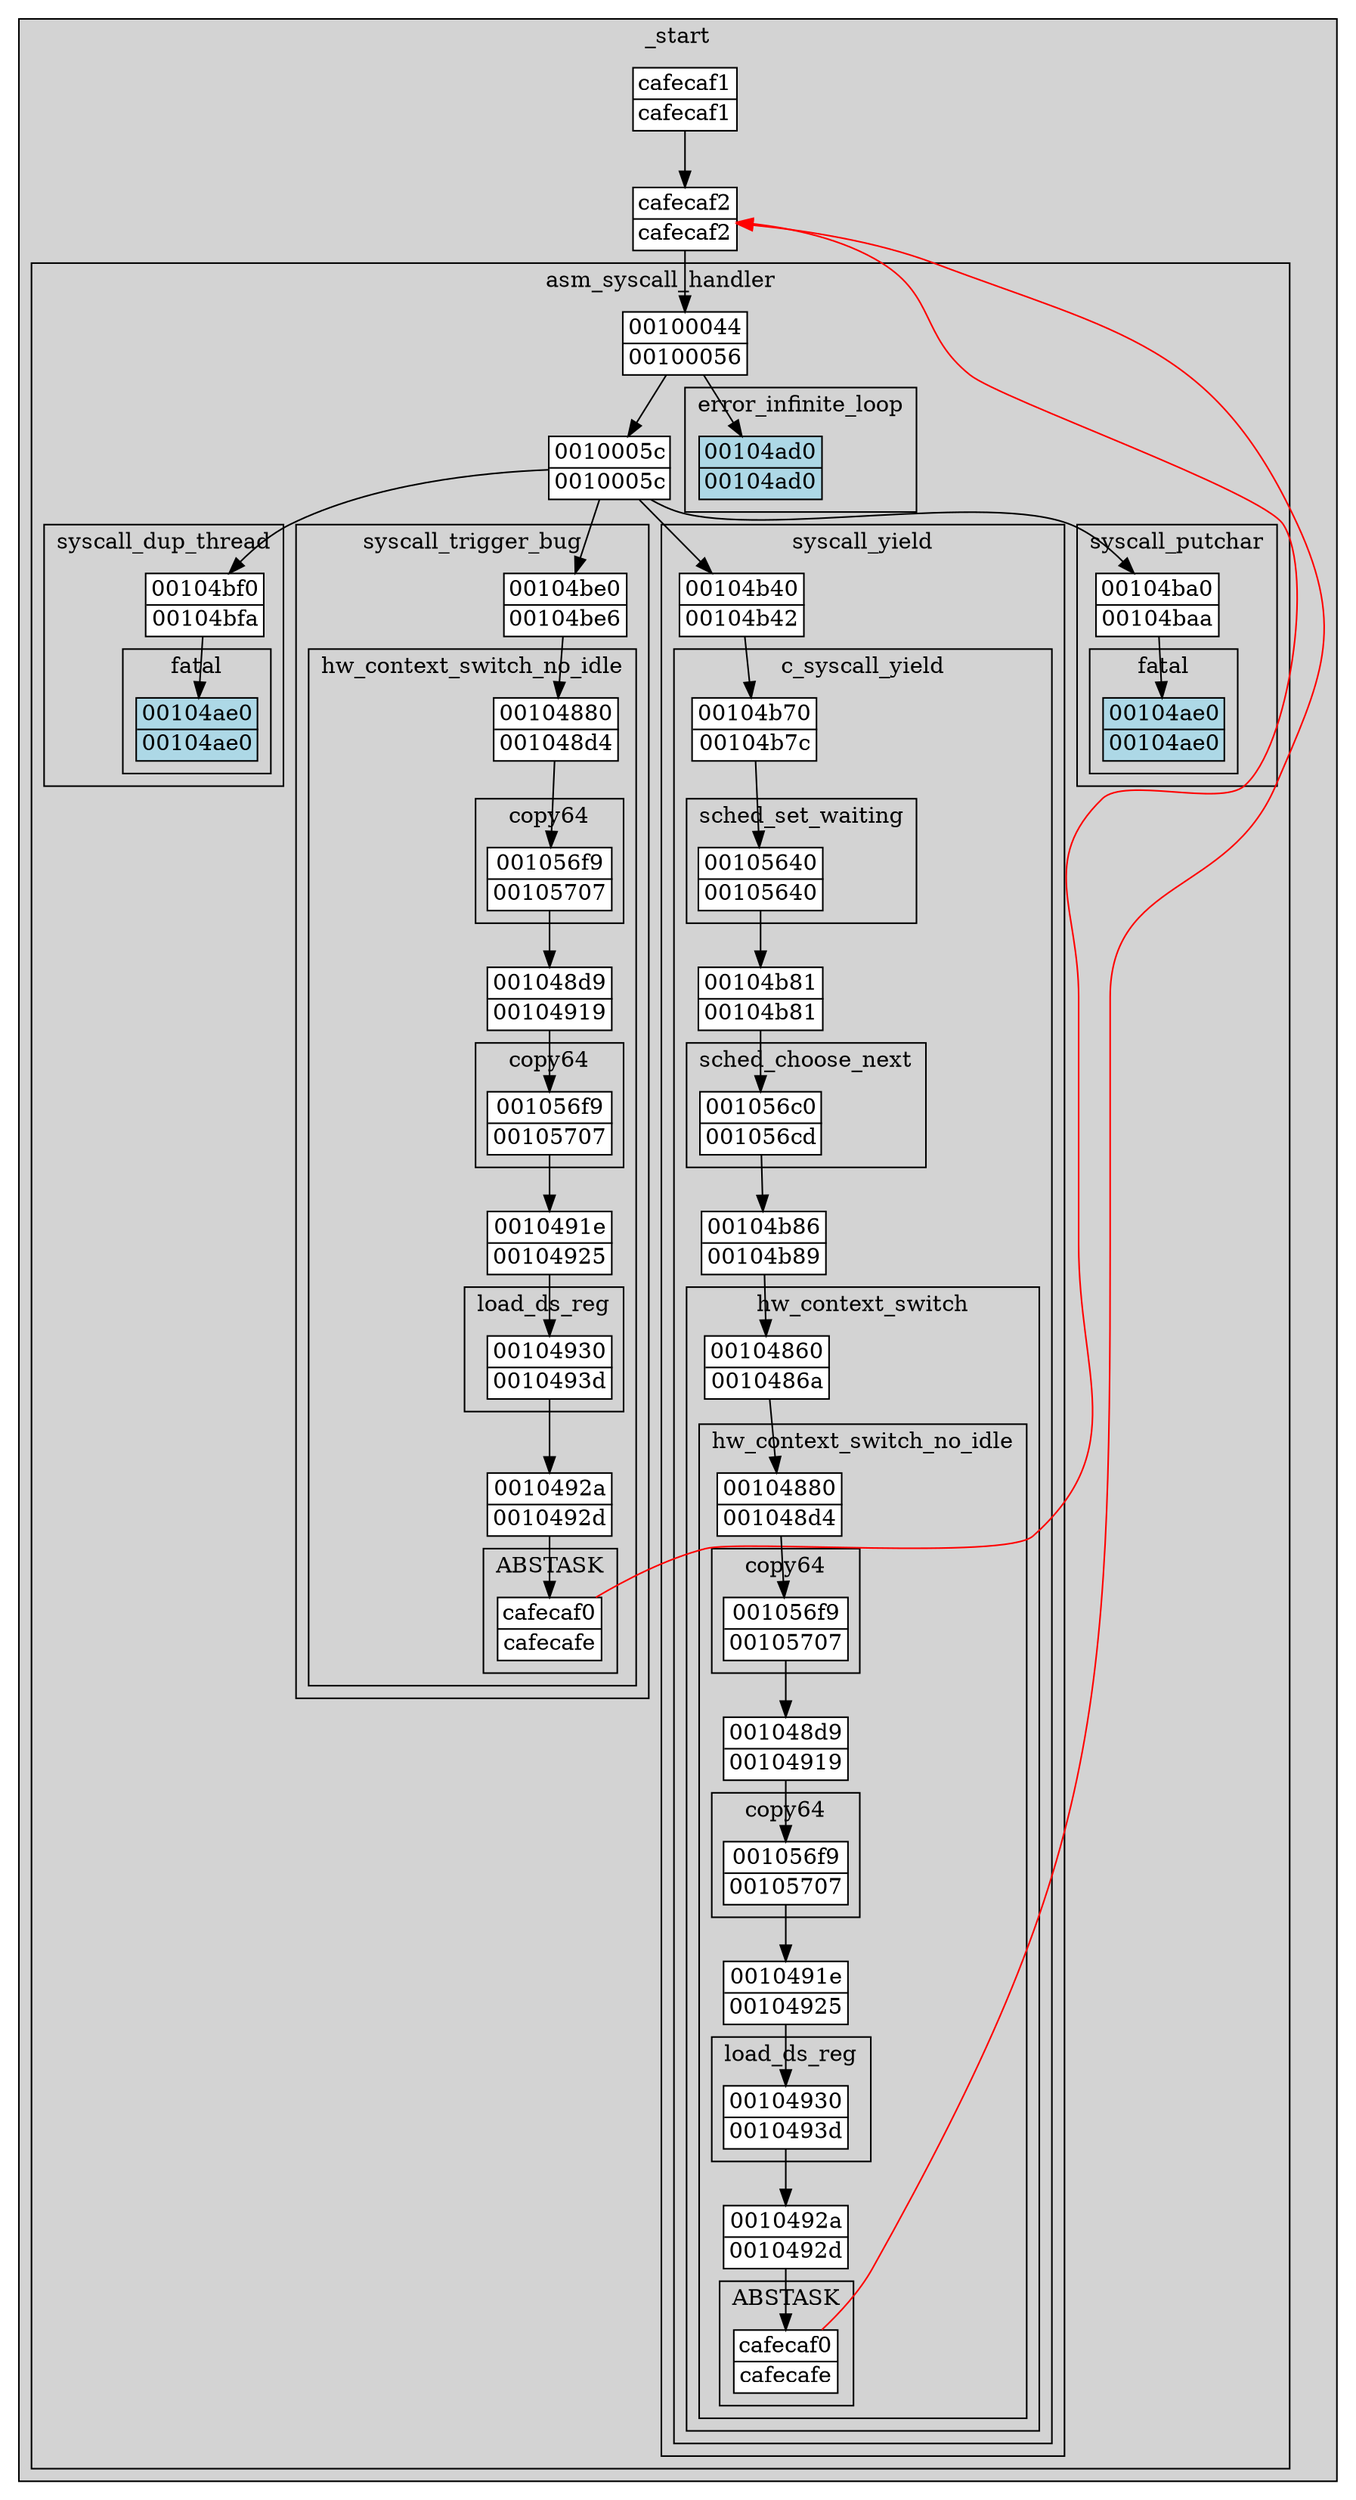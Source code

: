 digraph G {
node[fillcolor=white style="filled,solid" shape=none margin=0];
"00104b86_00104b42_0010005c_cafecaf2" -> "00104860_00104b89_00104b42_0010005c_cafecaf2";
"001056f9_001048d4_00104be6_0010005c_cafecaf2" -> "001048d9_00104be6_0010005c_cafecaf2";
"00104b70_00104b42_0010005c_cafecaf2" -> "00105640_00104b7c_00104b42_0010005c_cafecaf2";
"00104bf0_0010005c_cafecaf2" -> "00104ae0_00104bfa_0010005c_cafecaf2";
"cafecaf2" -> "00100044_cafecaf2";
"0010492a_00104be6_0010005c_cafecaf2" -> "cafecaf0_0010492d_00104be6_0010005c_cafecaf2";
"00104880_0010486a_00104b89_00104b42_0010005c_cafecaf2" -> "001056f9_001048d4_0010486a_00104b89_00104b42_0010005c_cafecaf2";
"00104be0_0010005c_cafecaf2" -> "00104880_00104be6_0010005c_cafecaf2";
"cafecaf0_0010492d_00104be6_0010005c_cafecaf2" -> "cafecaf2" [color=red constraint=false];
"001056f9_001048d4_0010486a_00104b89_00104b42_0010005c_cafecaf2" -> "001048d9_0010486a_00104b89_00104b42_0010005c_cafecaf2";
"001056f9_00104919_00104be6_0010005c_cafecaf2" -> "0010491e_00104be6_0010005c_cafecaf2";
"00104b40_0010005c_cafecaf2" -> "00104b70_00104b42_0010005c_cafecaf2";
"00104ba0_0010005c_cafecaf2" -> "00104ae0_00104baa_0010005c_cafecaf2";
"cafecaf0_0010492d_0010486a_00104b89_00104b42_0010005c_cafecaf2" -> "cafecaf2" [color=red constraint=false];
"0010005c_cafecaf2" -> "00104b40_0010005c_cafecaf2";
"0010005c_cafecaf2" -> "00104ba0_0010005c_cafecaf2";
"0010005c_cafecaf2" -> "00104be0_0010005c_cafecaf2";
"0010005c_cafecaf2" -> "00104bf0_0010005c_cafecaf2";
"0010491e_0010486a_00104b89_00104b42_0010005c_cafecaf2" -> "00104930_00104925_0010486a_00104b89_00104b42_0010005c_cafecaf2";
"001056c0_00104b81_00104b42_0010005c_cafecaf2" -> "00104b86_00104b42_0010005c_cafecaf2";
"0010491e_00104be6_0010005c_cafecaf2" -> "00104930_00104925_00104be6_0010005c_cafecaf2";
"00104880_00104be6_0010005c_cafecaf2" -> "001056f9_001048d4_00104be6_0010005c_cafecaf2";
"00104860_00104b89_00104b42_0010005c_cafecaf2" -> "00104880_0010486a_00104b89_00104b42_0010005c_cafecaf2";
"0010492a_0010486a_00104b89_00104b42_0010005c_cafecaf2" -> "cafecaf0_0010492d_0010486a_00104b89_00104b42_0010005c_cafecaf2";
"00104b81_00104b42_0010005c_cafecaf2" -> "001056c0_00104b81_00104b42_0010005c_cafecaf2";
"001048d9_0010486a_00104b89_00104b42_0010005c_cafecaf2" -> "001056f9_00104919_0010486a_00104b89_00104b42_0010005c_cafecaf2";
"001048d9_00104be6_0010005c_cafecaf2" -> "001056f9_00104919_00104be6_0010005c_cafecaf2";
"001056f9_00104919_0010486a_00104b89_00104b42_0010005c_cafecaf2" -> "0010491e_0010486a_00104b89_00104b42_0010005c_cafecaf2";
"00100044_cafecaf2" -> "0010005c_cafecaf2";
"00100044_cafecaf2" -> "00104ad0_00100056_cafecaf2";
"00104930_00104925_0010486a_00104b89_00104b42_0010005c_cafecaf2" -> "0010492a_0010486a_00104b89_00104b42_0010005c_cafecaf2";
"cafecaf1" -> "cafecaf2";
"00104930_00104925_00104be6_0010005c_cafecaf2" -> "0010492a_00104be6_0010005c_cafecaf2";
"00105640_00104b7c_00104b42_0010005c_cafecaf2" -> "00104b81_00104b42_0010005c_cafecaf2";
subgraph "cluster__start" {
  style="filled,solid";
  color=black;
  fillcolor=lightgrey;
  label="_start";"cafecaf2" [label=<<TABLE BORDER="1" CELLBORDER="0" CELLSPACING="0"><TR><TD>cafecaf2</TD></TR><HR/><TR><TD>cafecaf2</TD></TR></TABLE>>];
  "cafecaf1" [label=<<TABLE BORDER="1" CELLBORDER="0" CELLSPACING="0"><TR><TD>cafecaf1</TD></TR><HR/><TR><TD>cafecaf1</TD></TR></TABLE>>];
  subgraph "cluster_asm_syscall_handler_cafecaf2" {
    style="filled,solid";
    color=black;
    fillcolor=lightgrey;
    label="asm_syscall_handler";"0010005c_cafecaf2" [label=<<TABLE BORDER="1" CELLBORDER="0" CELLSPACING="0"><TR><TD>0010005c</TD></TR><HR/><TR><TD>0010005c</TD></TR></TABLE>>];
    "00100044_cafecaf2" [label=<<TABLE BORDER="1" CELLBORDER="0" CELLSPACING="0"><TR><TD>00100044</TD></TR><HR/><TR><TD>00100056</TD></TR></TABLE>>];
    subgraph "cluster_error_infinite_loop_00100056_cafecaf2" {
      style="filled,solid";
      color=black;
      fillcolor=lightgrey;
      label="error_infinite_loop";"00104ad0_00100056_cafecaf2" [label=<<TABLE BORDER="1" CELLBORDER="0" CELLSPACING="0"><TR><TD>00104ad0</TD></TR><HR/><TR><TD>00104ad0</TD></TR></TABLE>> fillcolor=lightblue];
      }
subgraph "cluster_syscall_dup_thread_0010005c_cafecaf2" {
          style="filled,solid";
          color=black;
          fillcolor=lightgrey;
          label="syscall_dup_thread";"00104bf0_0010005c_cafecaf2" [label=<<TABLE BORDER="1" CELLBORDER="0" CELLSPACING="0"><TR><TD>00104bf0</TD></TR><HR/><TR><TD>00104bfa</TD></TR></TABLE>>];
          subgraph "cluster_fatal_00104bfa_0010005c_cafecaf2" {
            style="filled,solid";
            color=black;
            fillcolor=lightgrey;
            label="fatal";"00104ae0_00104bfa_0010005c_cafecaf2" [label=<<TABLE BORDER="1" CELLBORDER="0" CELLSPACING="0"><TR><TD>00104ae0</TD></TR><HR/><TR><TD>00104ae0</TD></TR></TABLE>> fillcolor=lightblue];
            }
}
subgraph "cluster_syscall_trigger_bug_0010005c_cafecaf2" {
                  style="filled,solid";
                  color=black;
                  fillcolor=lightgrey;
                  label="syscall_trigger_bug";"00104be0_0010005c_cafecaf2" [label=<<TABLE BORDER="1" CELLBORDER="0" CELLSPACING="0"><TR><TD>00104be0</TD></TR><HR/><TR><TD>00104be6</TD></TR></TABLE>>];
                  subgraph "cluster_hw_context_switch_no_idle_00104be6_0010005c_cafecaf2" {
                    style="filled,solid";
                    color=black;
                    fillcolor=lightgrey;
                    label="hw_context_switch_no_idle";"0010492a_00104be6_0010005c_cafecaf2" [label=<<TABLE BORDER="1" CELLBORDER="0" CELLSPACING="0"><TR><TD>0010492a</TD></TR><HR/><TR><TD>0010492d</TD></TR></TABLE>>];
                    "0010491e_00104be6_0010005c_cafecaf2" [label=<<TABLE BORDER="1" CELLBORDER="0" CELLSPACING="0"><TR><TD>0010491e</TD></TR><HR/><TR><TD>00104925</TD></TR></TABLE>>];
                    "001048d9_00104be6_0010005c_cafecaf2" [label=<<TABLE BORDER="1" CELLBORDER="0" CELLSPACING="0"><TR><TD>001048d9</TD></TR><HR/><TR><TD>00104919</TD></TR></TABLE>>];
                    "00104880_00104be6_0010005c_cafecaf2" [label=<<TABLE BORDER="1" CELLBORDER="0" CELLSPACING="0"><TR><TD>00104880</TD></TR><HR/><TR><TD>001048d4</TD></TR></TABLE>>];
                    subgraph "cluster_ABSTASK_0010492d_00104be6_0010005c_cafecaf2" {
                      style="filled,solid";
                      color=black;
                      fillcolor=lightgrey;
                      label="ABSTASK";"cafecaf0_0010492d_00104be6_0010005c_cafecaf2" [label=<<TABLE BORDER="1" CELLBORDER="0" CELLSPACING="0"><TR><TD>cafecaf0</TD></TR><HR/><TR><TD>cafecafe</TD></TR></TABLE>>];
                      }
subgraph "cluster_load_ds_reg_00104925_00104be6_0010005c_cafecaf2" {
                          style="filled,solid";
                          color=black;
                          fillcolor=lightgrey;
                          label="load_ds_reg";"00104930_00104925_00104be6_0010005c_cafecaf2" [label=<<TABLE BORDER="1" CELLBORDER="0" CELLSPACING="0"><TR><TD>00104930</TD></TR><HR/><TR><TD>0010493d</TD></TR></TABLE>>];
                          }
subgraph "cluster_copy64_00104919_00104be6_0010005c_cafecaf2" {
                              style="filled,solid";
                              color=black;
                              fillcolor=lightgrey;
                              label="copy64";"001056f9_00104919_00104be6_0010005c_cafecaf2" [label=<<TABLE BORDER="1" CELLBORDER="0" CELLSPACING="0"><TR><TD>001056f9</TD></TR><HR/><TR><TD>00105707</TD></TR></TABLE>>];
                              }
subgraph "cluster_copy64_001048d4_00104be6_0010005c_cafecaf2" {
                                  style="filled,solid";
                                  color=black;
                                  fillcolor=lightgrey;
                                  label="copy64";"001056f9_001048d4_00104be6_0010005c_cafecaf2" [label=<<TABLE BORDER="1" CELLBORDER="0" CELLSPACING="0"><TR><TD>001056f9</TD></TR><HR/><TR><TD>00105707</TD></TR></TABLE>>];
                                  }
}
}
subgraph "cluster_syscall_putchar_0010005c_cafecaf2" {
                                          style="filled,solid";
                                          color=black;
                                          fillcolor=lightgrey;
                                          label="syscall_putchar";"00104ba0_0010005c_cafecaf2" [label=<<TABLE BORDER="1" CELLBORDER="0" CELLSPACING="0"><TR><TD>00104ba0</TD></TR><HR/><TR><TD>00104baa</TD></TR></TABLE>>];
                                          subgraph "cluster_fatal_00104baa_0010005c_cafecaf2" {
                                            style="filled,solid";
                                            color=black;
                                            fillcolor=lightgrey;
                                            label="fatal";"00104ae0_00104baa_0010005c_cafecaf2" [label=<<TABLE BORDER="1" CELLBORDER="0" CELLSPACING="0"><TR><TD>00104ae0</TD></TR><HR/><TR><TD>00104ae0</TD></TR></TABLE>> fillcolor=lightblue];
                                            }
}
subgraph "cluster_syscall_yield_0010005c_cafecaf2" {
                                                  style="filled,solid";
                                                  color=black;
                                                  fillcolor=lightgrey;
                                                  label="syscall_yield";"00104b40_0010005c_cafecaf2" [label=<<TABLE BORDER="1" CELLBORDER="0" CELLSPACING="0"><TR><TD>00104b40</TD></TR><HR/><TR><TD>00104b42</TD></TR></TABLE>>];
                                                  subgraph "cluster_c_syscall_yield_00104b42_0010005c_cafecaf2" {
                                                    style="filled,solid";
                                                    color=black;
                                                    fillcolor=lightgrey;
                                                    label="c_syscall_yield";"00104b86_00104b42_0010005c_cafecaf2" [label=<<TABLE BORDER="1" CELLBORDER="0" CELLSPACING="0"><TR><TD>00104b86</TD></TR><HR/><TR><TD>00104b89</TD></TR></TABLE>>];
                                                    "00104b81_00104b42_0010005c_cafecaf2" [label=<<TABLE BORDER="1" CELLBORDER="0" CELLSPACING="0"><TR><TD>00104b81</TD></TR><HR/><TR><TD>00104b81</TD></TR></TABLE>>];
                                                    "00104b70_00104b42_0010005c_cafecaf2" [label=<<TABLE BORDER="1" CELLBORDER="0" CELLSPACING="0"><TR><TD>00104b70</TD></TR><HR/><TR><TD>00104b7c</TD></TR></TABLE>>];
                                                    subgraph "cluster_hw_context_switch_00104b89_00104b42_0010005c_cafecaf2" {
                                                      style="filled,solid";
                                                      color=black;
                                                      fillcolor=lightgrey;
                                                      label="hw_context_switch";"00104860_00104b89_00104b42_0010005c_cafecaf2" [label=<<TABLE BORDER="1" CELLBORDER="0" CELLSPACING="0"><TR><TD>00104860</TD></TR><HR/><TR><TD>0010486a</TD></TR></TABLE>>];
                                                      subgraph "cluster_hw_context_switch_no_idle_0010486a_00104b89_00104b42_0010005c_cafecaf2" {
                                                        style="filled,solid";
                                                        color=black;
                                                        fillcolor=lightgrey;
                                                        label="hw_context_switch_no_idle";"0010492a_0010486a_00104b89_00104b42_0010005c_cafecaf2" [label=<<TABLE BORDER="1" CELLBORDER="0" CELLSPACING="0"><TR><TD>0010492a</TD></TR><HR/><TR><TD>0010492d</TD></TR></TABLE>>];
                                                        "0010491e_0010486a_00104b89_00104b42_0010005c_cafecaf2" [label=<<TABLE BORDER="1" CELLBORDER="0" CELLSPACING="0"><TR><TD>0010491e</TD></TR><HR/><TR><TD>00104925</TD></TR></TABLE>>];
                                                        "001048d9_0010486a_00104b89_00104b42_0010005c_cafecaf2" [label=<<TABLE BORDER="1" CELLBORDER="0" CELLSPACING="0"><TR><TD>001048d9</TD></TR><HR/><TR><TD>00104919</TD></TR></TABLE>>];
                                                        "00104880_0010486a_00104b89_00104b42_0010005c_cafecaf2" [label=<<TABLE BORDER="1" CELLBORDER="0" CELLSPACING="0"><TR><TD>00104880</TD></TR><HR/><TR><TD>001048d4</TD></TR></TABLE>>];
                                                        subgraph "cluster_ABSTASK_0010492d_0010486a_00104b89_00104b42_0010005c_cafecaf2" {
                                                          style="filled,solid";
                                                          color=black;
                                                          fillcolor=lightgrey;
                                                          label="ABSTASK";"cafecaf0_0010492d_0010486a_00104b89_00104b42_0010005c_cafecaf2" [label=<<TABLE BORDER="1" CELLBORDER="0" CELLSPACING="0"><TR><TD>cafecaf0</TD></TR><HR/><TR><TD>cafecafe</TD></TR></TABLE>>];
                                                          }
subgraph "cluster_load_ds_reg_00104925_0010486a_00104b89_00104b42_0010005c_cafecaf2" {
                                                              style="filled,solid";
                                                              color=black;
                                                              fillcolor=lightgrey;
                                                              label="load_ds_reg";"00104930_00104925_0010486a_00104b89_00104b42_0010005c_cafecaf2" [label=<<TABLE BORDER="1" CELLBORDER="0" CELLSPACING="0"><TR><TD>00104930</TD></TR><HR/><TR><TD>0010493d</TD></TR></TABLE>>];
                                                              }
subgraph "cluster_copy64_00104919_0010486a_00104b89_00104b42_0010005c_cafecaf2" {
                                                                  style="filled,solid";
                                                                  color=black;
                                                                  fillcolor=lightgrey;
                                                                  label="copy64";"001056f9_00104919_0010486a_00104b89_00104b42_0010005c_cafecaf2" [label=<<TABLE BORDER="1" CELLBORDER="0" CELLSPACING="0"><TR><TD>001056f9</TD></TR><HR/><TR><TD>00105707</TD></TR></TABLE>>];
                                                                  }
subgraph "cluster_copy64_001048d4_0010486a_00104b89_00104b42_0010005c_cafecaf2" {
                                                                    style="filled,solid";
                                                                    color=black;
                                                                    fillcolor=lightgrey;
                                                                    label="copy64";"001056f9_001048d4_0010486a_00104b89_00104b42_0010005c_cafecaf2" [label=<<TABLE BORDER="1" CELLBORDER="0" CELLSPACING="0"><TR><TD>001056f9</TD></TR><HR/><TR><TD>00105707</TD></TR></TABLE>>];
                                                                    }
}
}

                                                    subgraph "cluster_sched_choose_next_00104b81_00104b42_0010005c_cafecaf2" {
                                                      style="filled,solid";
                                                      color=black;
                                                      fillcolor=lightgrey;
                                                      label="sched_choose_next";"001056c0_00104b81_00104b42_0010005c_cafecaf2" [label=<<TABLE BORDER="1" CELLBORDER="0" CELLSPACING="0"><TR><TD>001056c0</TD></TR><HR/><TR><TD>001056cd</TD></TR></TABLE>>];
                                                      }
subgraph "cluster_sched_set_waiting_00104b7c_00104b42_0010005c_cafecaf2" {
                                                          style="filled,solid";
                                                          color=black;
                                                          fillcolor=lightgrey;
                                                          label="sched_set_waiting";"00105640_00104b7c_00104b42_0010005c_cafecaf2" [label=<<TABLE BORDER="1" CELLBORDER="0" CELLSPACING="0"><TR><TD>00105640</TD></TR><HR/><TR><TD>00105640</TD></TR></TABLE>>];
                                                          }
}
}
}
}

}